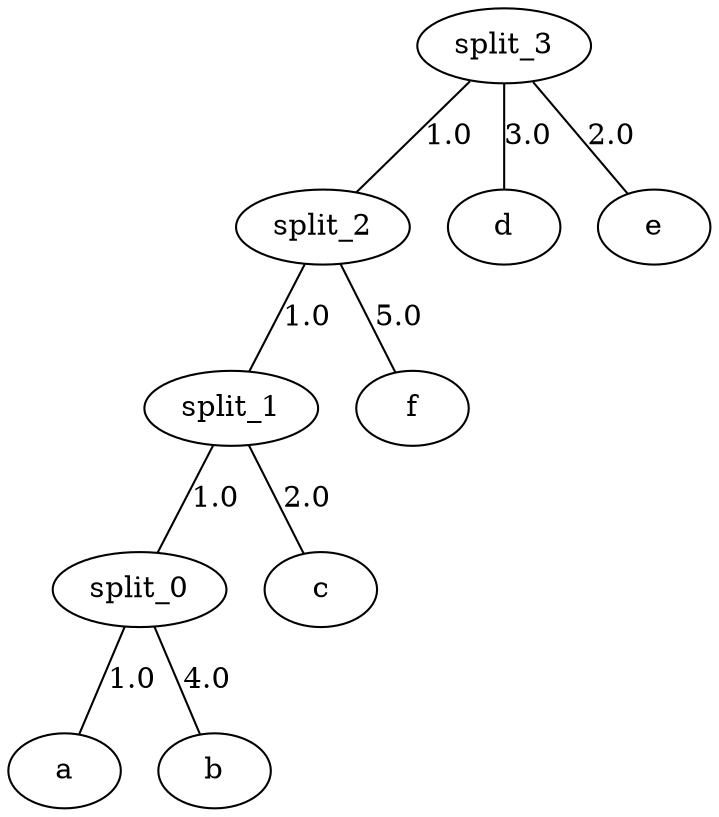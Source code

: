 graph G {
	split_0 -- a[ label = 1.0];
	split_0 -- b[ label = 4.0];
	split_1 -- split_0[ label = 1.0];
	split_1 -- c[ label = 2.0];
	split_2 -- split_1[ label = 1.0];
	split_2 -- f[ label = 5.0];
	split_3 -- split_2[ label = 1.0];
	split_3 -- d[ label = 3.0];
	split_3 -- e[ label = 2.0];
}